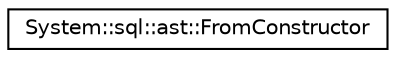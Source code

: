 digraph G
{
  edge [fontname="Helvetica",fontsize="10",labelfontname="Helvetica",labelfontsize="10"];
  node [fontname="Helvetica",fontsize="10",shape=record];
  rankdir="LR";
  Node1 [label="System::sql::ast::FromConstructor",height=0.2,width=0.4,color="black", fillcolor="white", style="filled",URL="$class_system_1_1sql_1_1ast_1_1_from_constructor.html"];
}
